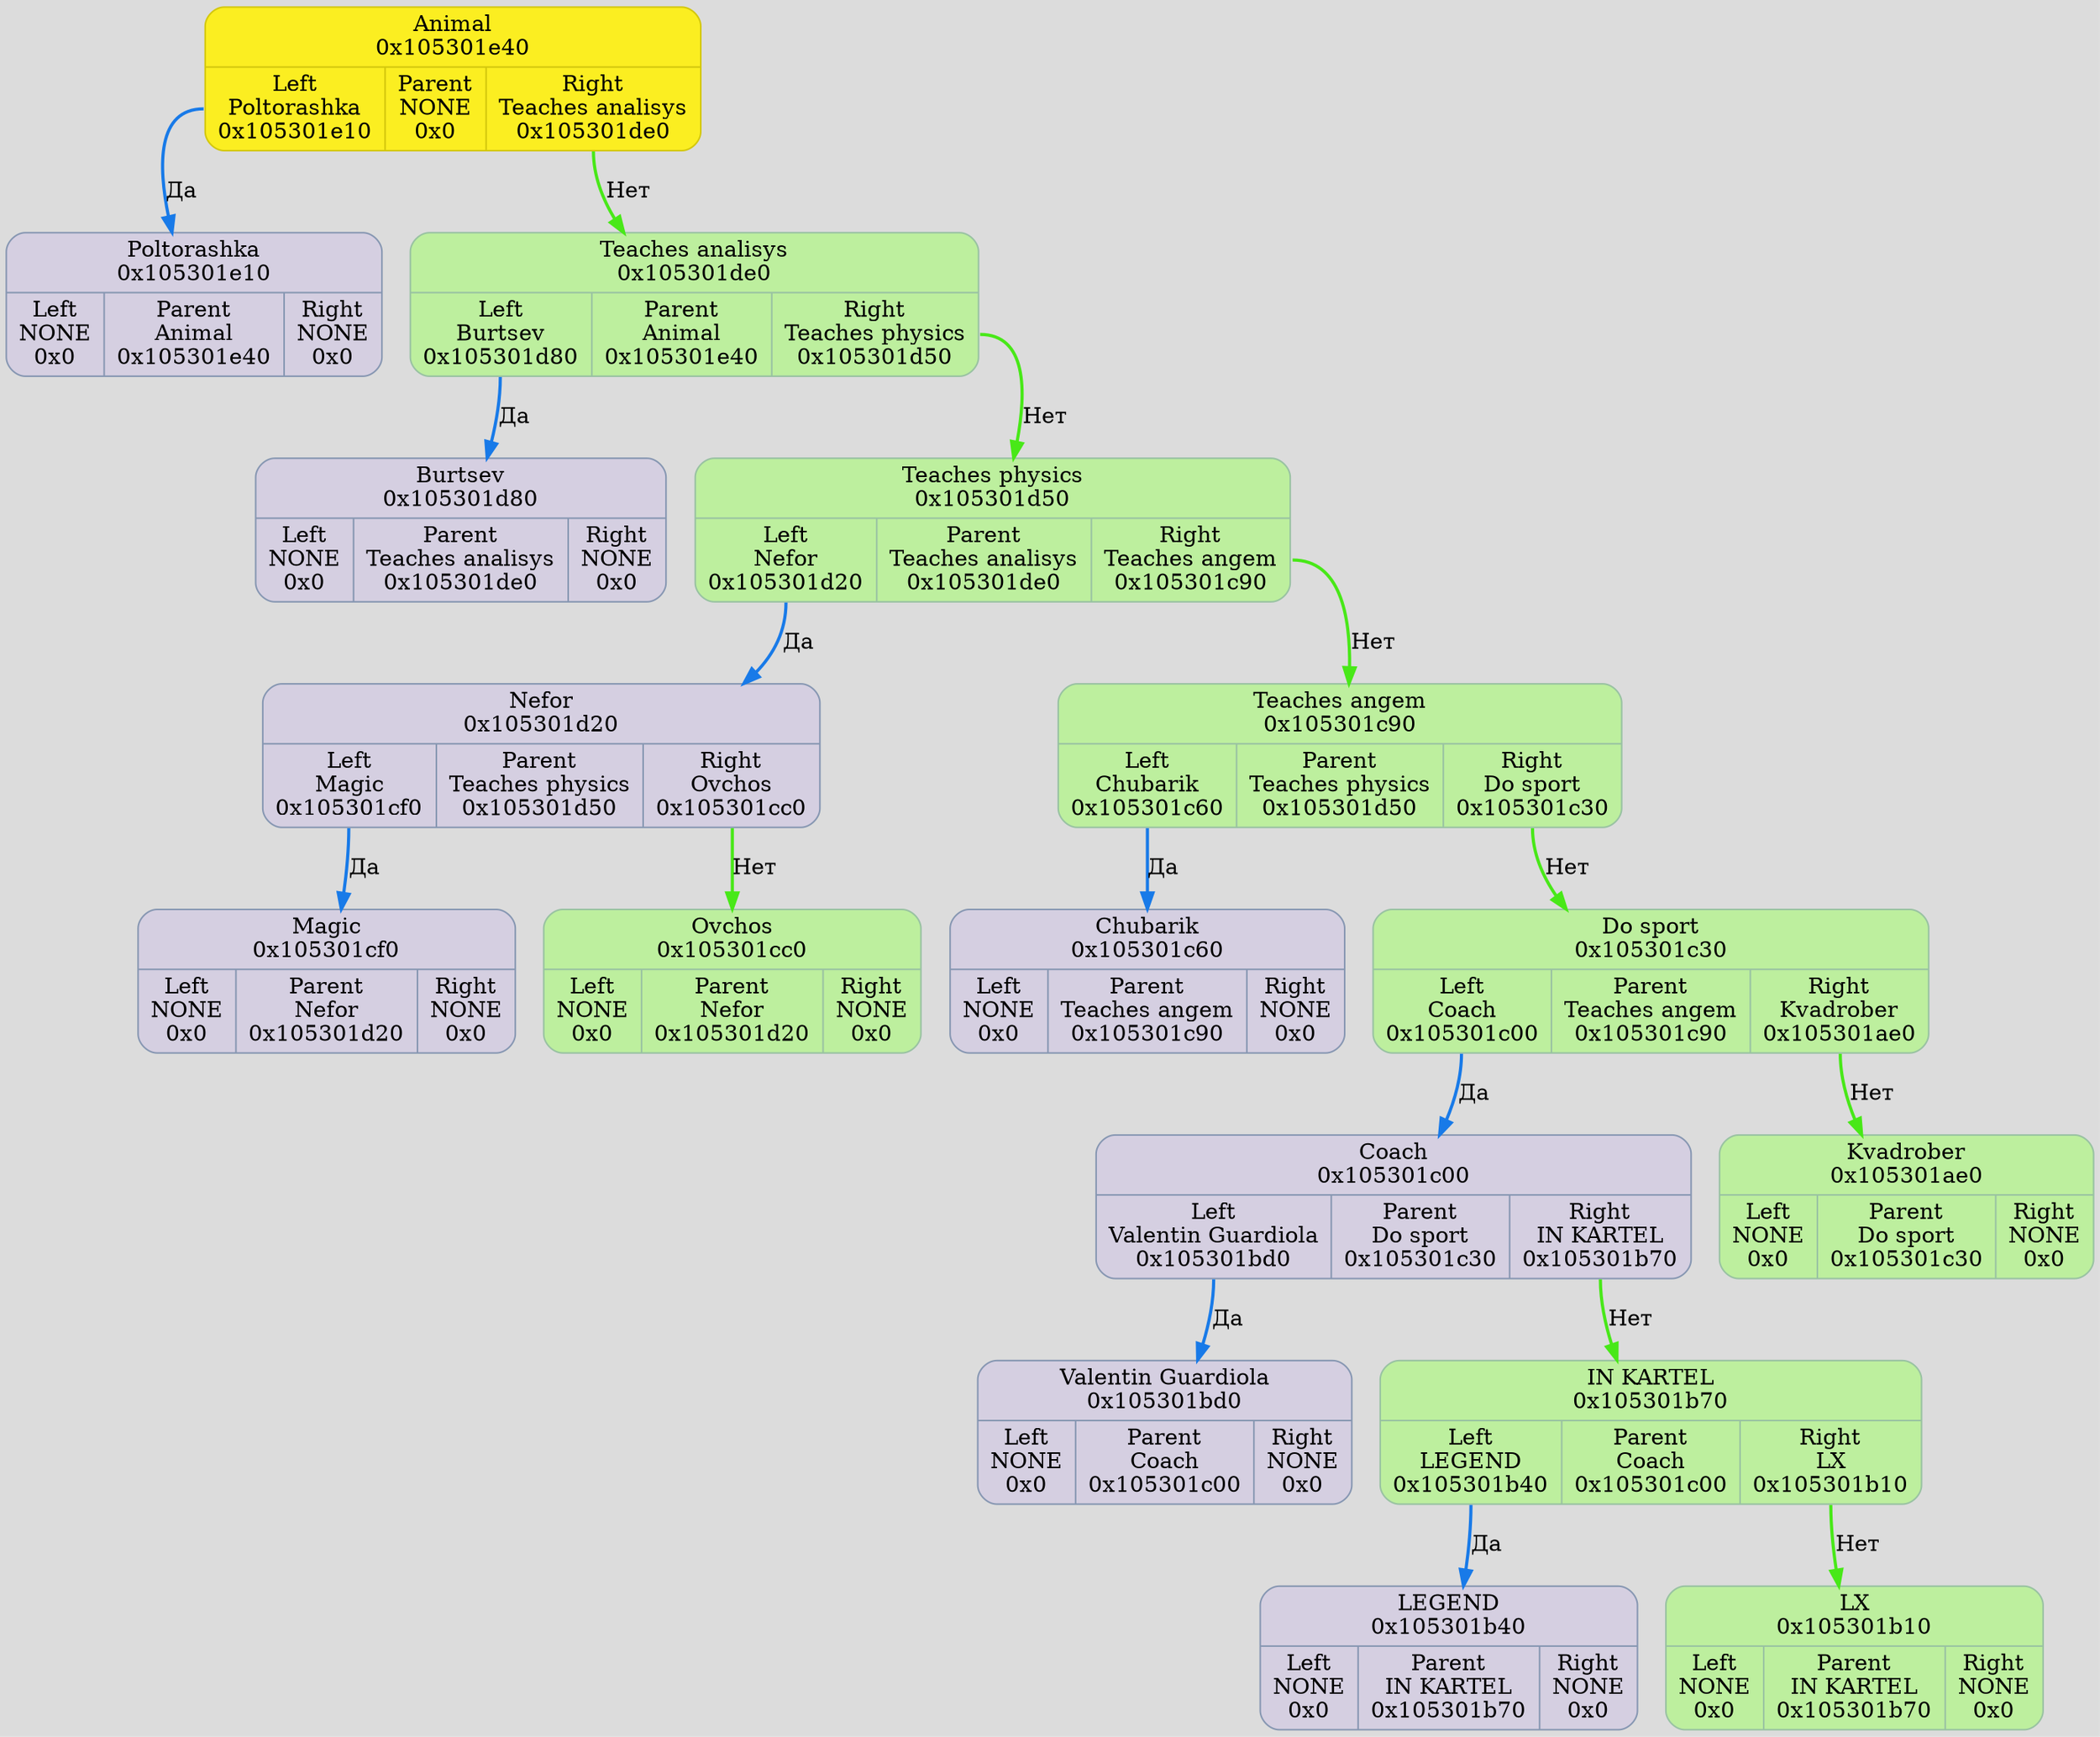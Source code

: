 digraph {
	fontname = "UbuntuMono";
	bgcolor = "#DCDCDC";

	node0x105301e40 [ shape = Mrecord; style = filled; fillcolor = "#FBEE21"; color = "#D3C70D"; fontcolor = "#000000";label = " { Animal\n0x105301e40 | { <left> Left\nPoltorashka\n0x105301e10 | Parent\nNONE\n0x0 | <right> Right\nTeaches analisys\n0x105301de0 } } ";  ];
	node0x105301e40:<left> -> node0x105301e10 [ style = "bold"; color = "#187AE8"; label = "Да"; ];
	node0x105301e10 [ shape = Mrecord; style = filled; fillcolor = "#D5CFE1"; color = "#8797b2"; fontcolor = "#000000";label = " { Poltorashka\n0x105301e10 | { <left> Left\nNONE\n0x0 | Parent\nAnimal\n0x105301e40 | <right> Right\nNONE\n0x0 } } ";  ];
	node0x105301de0 [ shape = Mrecord; style = filled; fillcolor = "#D5CFE1"; color = "#8797b2"; fontcolor = "#000000";label = " { Teaches analisys\n0x105301de0 | { <left> Left\nBurtsev\n0x105301d80 | Parent\nAnimal\n0x105301e40 | <right> Right\nTeaches physics\n0x105301d50 } } ";  ];
	node0x105301de0:<left> -> node0x105301d80 [ style = "bold"; color = "#187AE8"; label = "Да"; ];
	node0x105301d80 [ shape = Mrecord; style = filled; fillcolor = "#D5CFE1"; color = "#8797b2"; fontcolor = "#000000";label = " { Burtsev\n0x105301d80 | { <left> Left\nNONE\n0x0 | Parent\nTeaches analisys\n0x105301de0 | <right> Right\nNONE\n0x0 } } ";  ];
	node0x105301d50 [ shape = Mrecord; style = filled; fillcolor = "#D5CFE1"; color = "#8797b2"; fontcolor = "#000000";label = " { Teaches physics\n0x105301d50 | { <left> Left\nNefor\n0x105301d20 | Parent\nTeaches analisys\n0x105301de0 | <right> Right\nTeaches angem\n0x105301c90 } } ";  ];
	node0x105301d50:<left> -> node0x105301d20 [ style = "bold"; color = "#187AE8"; label = "Да"; ];
	node0x105301d20 [ shape = Mrecord; style = filled; fillcolor = "#D5CFE1"; color = "#8797b2"; fontcolor = "#000000";label = " { Nefor\n0x105301d20 | { <left> Left\nMagic\n0x105301cf0 | Parent\nTeaches physics\n0x105301d50 | <right> Right\nOvchos\n0x105301cc0 } } ";  ];
	node0x105301d20:<left> -> node0x105301cf0 [ style = "bold"; color = "#187AE8"; label = "Да"; ];
	node0x105301cf0 [ shape = Mrecord; style = filled; fillcolor = "#D5CFE1"; color = "#8797b2"; fontcolor = "#000000";label = " { Magic\n0x105301cf0 | { <left> Left\nNONE\n0x0 | Parent\nNefor\n0x105301d20 | <right> Right\nNONE\n0x0 } } ";  ];
	node0x105301cc0 [ shape = Mrecord; style = filled; fillcolor = "#D5CFE1"; color = "#8797b2"; fontcolor = "#000000";label = " { Ovchos\n0x105301cc0 | { <left> Left\nNONE\n0x0 | Parent\nNefor\n0x105301d20 | <right> Right\nNONE\n0x0 } } ";  ];
	node0x105301d20:<right> -> node0x105301cc0 [ style = "bold"; color = "#48E818"; label = "Нет"; ];
	node0x105301cc0 [ fillcolor = "#BDEF9E"; color = "#99c2a2"; fontcolor = "#000000"; ];
	node0x105301c90 [ shape = Mrecord; style = filled; fillcolor = "#D5CFE1"; color = "#8797b2"; fontcolor = "#000000";label = " { Teaches angem\n0x105301c90 | { <left> Left\nChubarik\n0x105301c60 | Parent\nTeaches physics\n0x105301d50 | <right> Right\nDo sport\n0x105301c30 } } ";  ];
	node0x105301c90:<left> -> node0x105301c60 [ style = "bold"; color = "#187AE8"; label = "Да"; ];
	node0x105301c60 [ shape = Mrecord; style = filled; fillcolor = "#D5CFE1"; color = "#8797b2"; fontcolor = "#000000";label = " { Chubarik\n0x105301c60 | { <left> Left\nNONE\n0x0 | Parent\nTeaches angem\n0x105301c90 | <right> Right\nNONE\n0x0 } } ";  ];
	node0x105301c30 [ shape = Mrecord; style = filled; fillcolor = "#D5CFE1"; color = "#8797b2"; fontcolor = "#000000";label = " { Do sport\n0x105301c30 | { <left> Left\nCoach\n0x105301c00 | Parent\nTeaches angem\n0x105301c90 | <right> Right\nKvadrober\n0x105301ae0 } } ";  ];
	node0x105301c30:<left> -> node0x105301c00 [ style = "bold"; color = "#187AE8"; label = "Да"; ];
	node0x105301c00 [ shape = Mrecord; style = filled; fillcolor = "#D5CFE1"; color = "#8797b2"; fontcolor = "#000000";label = " { Coach\n0x105301c00 | { <left> Left\nValentin Guardiola\n0x105301bd0 | Parent\nDo sport\n0x105301c30 | <right> Right\nIN KARTEL\n0x105301b70 } } ";  ];
	node0x105301c00:<left> -> node0x105301bd0 [ style = "bold"; color = "#187AE8"; label = "Да"; ];
	node0x105301bd0 [ shape = Mrecord; style = filled; fillcolor = "#D5CFE1"; color = "#8797b2"; fontcolor = "#000000";label = " { Valentin Guardiola\n0x105301bd0 | { <left> Left\nNONE\n0x0 | Parent\nCoach\n0x105301c00 | <right> Right\nNONE\n0x0 } } ";  ];
	node0x105301b70 [ shape = Mrecord; style = filled; fillcolor = "#D5CFE1"; color = "#8797b2"; fontcolor = "#000000";label = " { IN KARTEL\n0x105301b70 | { <left> Left\nLEGEND\n0x105301b40 | Parent\nCoach\n0x105301c00 | <right> Right\nLX\n0x105301b10 } } ";  ];
	node0x105301b70:<left> -> node0x105301b40 [ style = "bold"; color = "#187AE8"; label = "Да"; ];
	node0x105301b40 [ shape = Mrecord; style = filled; fillcolor = "#D5CFE1"; color = "#8797b2"; fontcolor = "#000000";label = " { LEGEND\n0x105301b40 | { <left> Left\nNONE\n0x0 | Parent\nIN KARTEL\n0x105301b70 | <right> Right\nNONE\n0x0 } } ";  ];
	node0x105301b10 [ shape = Mrecord; style = filled; fillcolor = "#D5CFE1"; color = "#8797b2"; fontcolor = "#000000";label = " { LX\n0x105301b10 | { <left> Left\nNONE\n0x0 | Parent\nIN KARTEL\n0x105301b70 | <right> Right\nNONE\n0x0 } } ";  ];
	node0x105301b70:<right> -> node0x105301b10 [ style = "bold"; color = "#48E818"; label = "Нет"; ];
	node0x105301b10 [ fillcolor = "#BDEF9E"; color = "#99c2a2"; fontcolor = "#000000"; ];
	node0x105301c00:<right> -> node0x105301b70 [ style = "bold"; color = "#48E818"; label = "Нет"; ];
	node0x105301b70 [ fillcolor = "#BDEF9E"; color = "#99c2a2"; fontcolor = "#000000"; ];
	node0x105301ae0 [ shape = Mrecord; style = filled; fillcolor = "#D5CFE1"; color = "#8797b2"; fontcolor = "#000000";label = " { Kvadrober\n0x105301ae0 | { <left> Left\nNONE\n0x0 | Parent\nDo sport\n0x105301c30 | <right> Right\nNONE\n0x0 } } ";  ];
	node0x105301c30:<right> -> node0x105301ae0 [ style = "bold"; color = "#48E818"; label = "Нет"; ];
	node0x105301ae0 [ fillcolor = "#BDEF9E"; color = "#99c2a2"; fontcolor = "#000000"; ];
	node0x105301c90:<right> -> node0x105301c30 [ style = "bold"; color = "#48E818"; label = "Нет"; ];
	node0x105301c30 [ fillcolor = "#BDEF9E"; color = "#99c2a2"; fontcolor = "#000000"; ];
	node0x105301d50:<right> -> node0x105301c90 [ style = "bold"; color = "#48E818"; label = "Нет"; ];
	node0x105301c90 [ fillcolor = "#BDEF9E"; color = "#99c2a2"; fontcolor = "#000000"; ];
	node0x105301de0:<right> -> node0x105301d50 [ style = "bold"; color = "#48E818"; label = "Нет"; ];
	node0x105301d50 [ fillcolor = "#BDEF9E"; color = "#99c2a2"; fontcolor = "#000000"; ];
	node0x105301e40:<right> -> node0x105301de0 [ style = "bold"; color = "#48E818"; label = "Нет"; ];
	node0x105301de0 [ fillcolor = "#BDEF9E"; color = "#99c2a2"; fontcolor = "#000000"; ];
}
